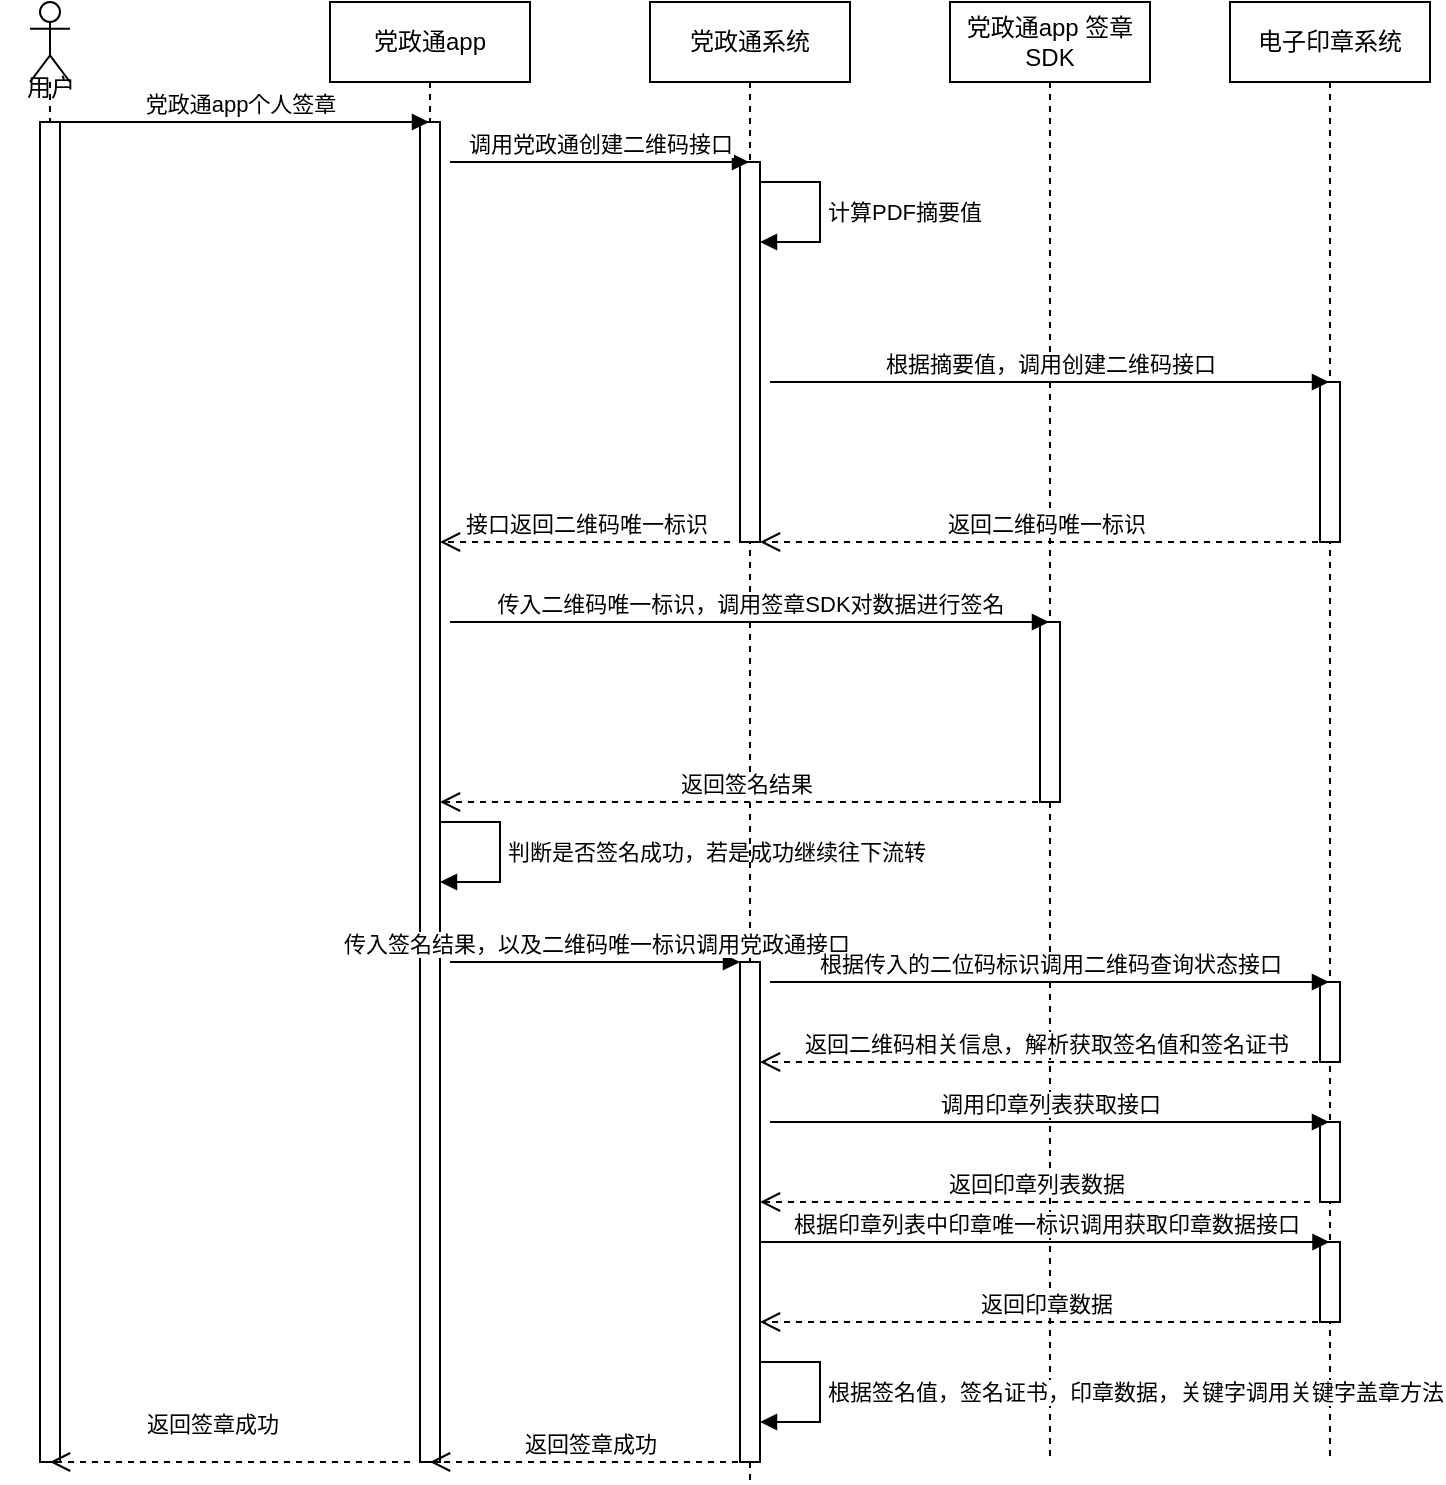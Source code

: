 <mxfile version="21.6.2" type="github">
  <diagram name="第 1 页" id="pVb3hqNp56i_6uYso-XV">
    <mxGraphModel dx="1434" dy="788" grid="1" gridSize="10" guides="1" tooltips="1" connect="1" arrows="1" fold="1" page="1" pageScale="1" pageWidth="827" pageHeight="1169" math="0" shadow="0">
      <root>
        <mxCell id="0" />
        <mxCell id="1" parent="0" />
        <mxCell id="MLS8xSfH1ZjcMcFxgSS3-7" value="党政通app" style="shape=umlLifeline;perimeter=lifelinePerimeter;whiteSpace=wrap;html=1;container=1;dropTarget=0;collapsible=0;recursiveResize=0;outlineConnect=0;portConstraint=eastwest;newEdgeStyle={&quot;edgeStyle&quot;:&quot;elbowEdgeStyle&quot;,&quot;elbow&quot;:&quot;vertical&quot;,&quot;curved&quot;:0,&quot;rounded&quot;:0};" parent="1" vertex="1">
          <mxGeometry x="240" y="230" width="100" height="730" as="geometry" />
        </mxCell>
        <mxCell id="MLS8xSfH1ZjcMcFxgSS3-24" value="" style="html=1;points=[];perimeter=orthogonalPerimeter;outlineConnect=0;targetShapes=umlLifeline;portConstraint=eastwest;newEdgeStyle={&quot;edgeStyle&quot;:&quot;elbowEdgeStyle&quot;,&quot;elbow&quot;:&quot;vertical&quot;,&quot;curved&quot;:0,&quot;rounded&quot;:0};" parent="MLS8xSfH1ZjcMcFxgSS3-7" vertex="1">
          <mxGeometry x="45" y="60" width="10" height="670" as="geometry" />
        </mxCell>
        <mxCell id="95MfZzoMsUfUYtKrwYVT-2" value="判断是否签名成功，若是成功继续往下流转" style="html=1;align=left;spacingLeft=2;endArrow=block;rounded=0;edgeStyle=orthogonalEdgeStyle;curved=0;rounded=0;" edge="1" target="MLS8xSfH1ZjcMcFxgSS3-24" parent="MLS8xSfH1ZjcMcFxgSS3-7">
          <mxGeometry relative="1" as="geometry">
            <mxPoint x="55" y="410" as="sourcePoint" />
            <Array as="points">
              <mxPoint x="85" y="410" />
              <mxPoint x="85" y="440" />
            </Array>
            <mxPoint x="60" y="440" as="targetPoint" />
          </mxGeometry>
        </mxCell>
        <mxCell id="MLS8xSfH1ZjcMcFxgSS3-8" value="党政通app 签章SDK" style="shape=umlLifeline;perimeter=lifelinePerimeter;whiteSpace=wrap;html=1;container=1;dropTarget=0;collapsible=0;recursiveResize=0;outlineConnect=0;portConstraint=eastwest;newEdgeStyle={&quot;edgeStyle&quot;:&quot;elbowEdgeStyle&quot;,&quot;elbow&quot;:&quot;vertical&quot;,&quot;curved&quot;:0,&quot;rounded&quot;:0};" parent="1" vertex="1">
          <mxGeometry x="550" y="230" width="100" height="730" as="geometry" />
        </mxCell>
        <mxCell id="MLS8xSfH1ZjcMcFxgSS3-64" value="" style="html=1;points=[];perimeter=orthogonalPerimeter;outlineConnect=0;targetShapes=umlLifeline;portConstraint=eastwest;newEdgeStyle={&quot;edgeStyle&quot;:&quot;elbowEdgeStyle&quot;,&quot;elbow&quot;:&quot;vertical&quot;,&quot;curved&quot;:0,&quot;rounded&quot;:0};" parent="MLS8xSfH1ZjcMcFxgSS3-8" vertex="1">
          <mxGeometry x="45" y="310" width="10" height="90" as="geometry" />
        </mxCell>
        <mxCell id="MLS8xSfH1ZjcMcFxgSS3-9" value="电子印章系统" style="shape=umlLifeline;perimeter=lifelinePerimeter;whiteSpace=wrap;html=1;container=1;dropTarget=0;collapsible=0;recursiveResize=0;outlineConnect=0;portConstraint=eastwest;newEdgeStyle={&quot;edgeStyle&quot;:&quot;elbowEdgeStyle&quot;,&quot;elbow&quot;:&quot;vertical&quot;,&quot;curved&quot;:0,&quot;rounded&quot;:0};" parent="1" vertex="1">
          <mxGeometry x="690" y="230" width="100" height="730" as="geometry" />
        </mxCell>
        <mxCell id="MLS8xSfH1ZjcMcFxgSS3-45" value="" style="html=1;points=[];perimeter=orthogonalPerimeter;outlineConnect=0;targetShapes=umlLifeline;portConstraint=eastwest;newEdgeStyle={&quot;edgeStyle&quot;:&quot;elbowEdgeStyle&quot;,&quot;elbow&quot;:&quot;vertical&quot;,&quot;curved&quot;:0,&quot;rounded&quot;:0};" parent="MLS8xSfH1ZjcMcFxgSS3-9" vertex="1">
          <mxGeometry x="45" y="190" width="10" height="80" as="geometry" />
        </mxCell>
        <mxCell id="MLS8xSfH1ZjcMcFxgSS3-70" value="" style="html=1;points=[];perimeter=orthogonalPerimeter;outlineConnect=0;targetShapes=umlLifeline;portConstraint=eastwest;newEdgeStyle={&quot;edgeStyle&quot;:&quot;elbowEdgeStyle&quot;,&quot;elbow&quot;:&quot;vertical&quot;,&quot;curved&quot;:0,&quot;rounded&quot;:0};" parent="MLS8xSfH1ZjcMcFxgSS3-9" vertex="1">
          <mxGeometry x="45" y="560" width="10" height="40" as="geometry" />
        </mxCell>
        <mxCell id="MLS8xSfH1ZjcMcFxgSS3-77" value="" style="html=1;points=[];perimeter=orthogonalPerimeter;outlineConnect=0;targetShapes=umlLifeline;portConstraint=eastwest;newEdgeStyle={&quot;edgeStyle&quot;:&quot;elbowEdgeStyle&quot;,&quot;elbow&quot;:&quot;vertical&quot;,&quot;curved&quot;:0,&quot;rounded&quot;:0};" parent="MLS8xSfH1ZjcMcFxgSS3-9" vertex="1">
          <mxGeometry x="45" y="620" width="10" height="40" as="geometry" />
        </mxCell>
        <mxCell id="95MfZzoMsUfUYtKrwYVT-3" value="" style="html=1;points=[];perimeter=orthogonalPerimeter;outlineConnect=0;targetShapes=umlLifeline;portConstraint=eastwest;newEdgeStyle={&quot;edgeStyle&quot;:&quot;elbowEdgeStyle&quot;,&quot;elbow&quot;:&quot;vertical&quot;,&quot;curved&quot;:0,&quot;rounded&quot;:0};" vertex="1" parent="MLS8xSfH1ZjcMcFxgSS3-9">
          <mxGeometry x="45" y="490" width="10" height="40" as="geometry" />
        </mxCell>
        <mxCell id="MLS8xSfH1ZjcMcFxgSS3-10" value="" style="shape=umlLifeline;perimeter=lifelinePerimeter;whiteSpace=wrap;html=1;container=1;dropTarget=0;collapsible=0;recursiveResize=0;outlineConnect=0;portConstraint=eastwest;newEdgeStyle={&quot;edgeStyle&quot;:&quot;elbowEdgeStyle&quot;,&quot;elbow&quot;:&quot;vertical&quot;,&quot;curved&quot;:0,&quot;rounded&quot;:0};participant=umlActor;" parent="1" vertex="1">
          <mxGeometry x="90" y="230" width="20" height="730" as="geometry" />
        </mxCell>
        <mxCell id="MLS8xSfH1ZjcMcFxgSS3-22" value="" style="html=1;points=[];perimeter=orthogonalPerimeter;outlineConnect=0;targetShapes=umlLifeline;portConstraint=eastwest;newEdgeStyle={&quot;edgeStyle&quot;:&quot;elbowEdgeStyle&quot;,&quot;elbow&quot;:&quot;vertical&quot;,&quot;curved&quot;:0,&quot;rounded&quot;:0};" parent="MLS8xSfH1ZjcMcFxgSS3-10" vertex="1">
          <mxGeometry x="5" y="60" width="10" height="670" as="geometry" />
        </mxCell>
        <mxCell id="MLS8xSfH1ZjcMcFxgSS3-16" value="党政通系统" style="shape=umlLifeline;perimeter=lifelinePerimeter;whiteSpace=wrap;html=1;container=1;dropTarget=0;collapsible=0;recursiveResize=0;outlineConnect=0;portConstraint=eastwest;newEdgeStyle={&quot;edgeStyle&quot;:&quot;elbowEdgeStyle&quot;,&quot;elbow&quot;:&quot;vertical&quot;,&quot;curved&quot;:0,&quot;rounded&quot;:0};" parent="1" vertex="1">
          <mxGeometry x="400" y="230" width="100" height="740" as="geometry" />
        </mxCell>
        <mxCell id="MLS8xSfH1ZjcMcFxgSS3-20" value="" style="html=1;points=[];perimeter=orthogonalPerimeter;outlineConnect=0;targetShapes=umlLifeline;portConstraint=eastwest;newEdgeStyle={&quot;edgeStyle&quot;:&quot;elbowEdgeStyle&quot;,&quot;elbow&quot;:&quot;vertical&quot;,&quot;curved&quot;:0,&quot;rounded&quot;:0};" parent="MLS8xSfH1ZjcMcFxgSS3-16" vertex="1">
          <mxGeometry x="45" y="80" width="10" height="190" as="geometry" />
        </mxCell>
        <mxCell id="MLS8xSfH1ZjcMcFxgSS3-63" value="计算PDF摘要值" style="html=1;align=left;spacingLeft=2;endArrow=block;rounded=0;edgeStyle=orthogonalEdgeStyle;curved=0;rounded=0;" parent="MLS8xSfH1ZjcMcFxgSS3-16" target="MLS8xSfH1ZjcMcFxgSS3-20" edge="1">
          <mxGeometry relative="1" as="geometry">
            <mxPoint x="55" y="90" as="sourcePoint" />
            <Array as="points">
              <mxPoint x="85" y="90" />
              <mxPoint x="85" y="120" />
            </Array>
            <mxPoint x="60" y="120" as="targetPoint" />
          </mxGeometry>
        </mxCell>
        <mxCell id="MLS8xSfH1ZjcMcFxgSS3-68" value="" style="html=1;points=[];perimeter=orthogonalPerimeter;outlineConnect=0;targetShapes=umlLifeline;portConstraint=eastwest;newEdgeStyle={&quot;edgeStyle&quot;:&quot;elbowEdgeStyle&quot;,&quot;elbow&quot;:&quot;vertical&quot;,&quot;curved&quot;:0,&quot;rounded&quot;:0};" parent="MLS8xSfH1ZjcMcFxgSS3-16" vertex="1">
          <mxGeometry x="45" y="480" width="10" height="250" as="geometry" />
        </mxCell>
        <mxCell id="MLS8xSfH1ZjcMcFxgSS3-84" value="根据签名值，签名证书，印章数据，关键字调用关键字盖章方法" style="html=1;align=left;spacingLeft=2;endArrow=block;rounded=0;edgeStyle=orthogonalEdgeStyle;curved=0;rounded=0;" parent="MLS8xSfH1ZjcMcFxgSS3-16" target="MLS8xSfH1ZjcMcFxgSS3-68" edge="1">
          <mxGeometry relative="1" as="geometry">
            <mxPoint x="55" y="680" as="sourcePoint" />
            <Array as="points">
              <mxPoint x="85" y="680" />
              <mxPoint x="85" y="710" />
            </Array>
            <mxPoint x="60" y="710" as="targetPoint" />
          </mxGeometry>
        </mxCell>
        <mxCell id="MLS8xSfH1ZjcMcFxgSS3-25" value="党政通app个人签章" style="html=1;verticalAlign=bottom;endArrow=block;edgeStyle=elbowEdgeStyle;elbow=vertical;curved=0;rounded=0;" parent="1" target="MLS8xSfH1ZjcMcFxgSS3-7" edge="1">
          <mxGeometry width="80" relative="1" as="geometry">
            <mxPoint x="100" y="290" as="sourcePoint" />
            <mxPoint x="180" y="290" as="targetPoint" />
          </mxGeometry>
        </mxCell>
        <mxCell id="MLS8xSfH1ZjcMcFxgSS3-34" value="调用党政通创建二维码接口" style="html=1;verticalAlign=bottom;endArrow=block;edgeStyle=elbowEdgeStyle;elbow=vertical;curved=0;rounded=0;" parent="1" target="MLS8xSfH1ZjcMcFxgSS3-16" edge="1">
          <mxGeometry width="80" relative="1" as="geometry">
            <mxPoint x="300" y="310" as="sourcePoint" />
            <mxPoint x="370" y="310" as="targetPoint" />
          </mxGeometry>
        </mxCell>
        <mxCell id="MLS8xSfH1ZjcMcFxgSS3-49" value="根据摘要值，调用创建二维码接口" style="html=1;verticalAlign=bottom;endArrow=block;edgeStyle=elbowEdgeStyle;elbow=vertical;curved=0;rounded=0;" parent="1" target="MLS8xSfH1ZjcMcFxgSS3-9" edge="1">
          <mxGeometry width="80" relative="1" as="geometry">
            <mxPoint x="460" y="420" as="sourcePoint" />
            <mxPoint x="540" y="420" as="targetPoint" />
          </mxGeometry>
        </mxCell>
        <mxCell id="MLS8xSfH1ZjcMcFxgSS3-50" value="返回二维码唯一标识" style="html=1;verticalAlign=bottom;endArrow=open;dashed=1;endSize=8;edgeStyle=elbowEdgeStyle;elbow=vertical;curved=0;rounded=0;" parent="1" target="MLS8xSfH1ZjcMcFxgSS3-20" edge="1">
          <mxGeometry relative="1" as="geometry">
            <mxPoint x="740" y="500" as="sourcePoint" />
            <mxPoint x="660" y="500" as="targetPoint" />
          </mxGeometry>
        </mxCell>
        <mxCell id="MLS8xSfH1ZjcMcFxgSS3-61" value="接口返回二维码唯一标识" style="html=1;verticalAlign=bottom;endArrow=open;dashed=1;endSize=8;edgeStyle=elbowEdgeStyle;elbow=vertical;curved=0;rounded=0;" parent="1" target="MLS8xSfH1ZjcMcFxgSS3-24" edge="1">
          <mxGeometry relative="1" as="geometry">
            <mxPoint x="440" y="500" as="sourcePoint" />
            <mxPoint x="360" y="500" as="targetPoint" />
          </mxGeometry>
        </mxCell>
        <mxCell id="MLS8xSfH1ZjcMcFxgSS3-66" value="传入二维码唯一标识，调用签章SDK对数据进行签名" style="html=1;verticalAlign=bottom;endArrow=block;edgeStyle=elbowEdgeStyle;elbow=vertical;curved=0;rounded=0;" parent="1" target="MLS8xSfH1ZjcMcFxgSS3-8" edge="1">
          <mxGeometry width="80" relative="1" as="geometry">
            <mxPoint x="300" y="540" as="sourcePoint" />
            <mxPoint x="380" y="540" as="targetPoint" />
          </mxGeometry>
        </mxCell>
        <mxCell id="MLS8xSfH1ZjcMcFxgSS3-67" value="返回签名结果" style="html=1;verticalAlign=bottom;endArrow=open;dashed=1;endSize=8;edgeStyle=elbowEdgeStyle;elbow=vertical;curved=0;rounded=0;" parent="1" target="MLS8xSfH1ZjcMcFxgSS3-24" edge="1">
          <mxGeometry relative="1" as="geometry">
            <mxPoint x="600" y="630" as="sourcePoint" />
            <mxPoint x="520" y="630" as="targetPoint" />
          </mxGeometry>
        </mxCell>
        <mxCell id="MLS8xSfH1ZjcMcFxgSS3-69" value="传入签名结果，以及二维码唯一标识调用党政通接口" style="html=1;verticalAlign=bottom;endArrow=block;edgeStyle=elbowEdgeStyle;elbow=vertical;curved=0;rounded=0;" parent="1" target="MLS8xSfH1ZjcMcFxgSS3-68" edge="1">
          <mxGeometry width="80" relative="1" as="geometry">
            <mxPoint x="300" y="710" as="sourcePoint" />
            <mxPoint x="439.5" y="710" as="targetPoint" />
          </mxGeometry>
        </mxCell>
        <mxCell id="MLS8xSfH1ZjcMcFxgSS3-71" value="调用印章列表获取接口" style="html=1;verticalAlign=bottom;endArrow=block;edgeStyle=elbowEdgeStyle;elbow=vertical;curved=0;rounded=0;" parent="1" edge="1">
          <mxGeometry width="80" relative="1" as="geometry">
            <mxPoint x="460" y="790" as="sourcePoint" />
            <mxPoint x="739.5" y="790" as="targetPoint" />
          </mxGeometry>
        </mxCell>
        <mxCell id="MLS8xSfH1ZjcMcFxgSS3-72" value="返回印章列表数据" style="html=1;verticalAlign=bottom;endArrow=open;dashed=1;endSize=8;edgeStyle=elbowEdgeStyle;elbow=vertical;curved=0;rounded=0;" parent="1" edge="1">
          <mxGeometry relative="1" as="geometry">
            <mxPoint x="730" y="830" as="sourcePoint" />
            <mxPoint x="455" y="830" as="targetPoint" />
          </mxGeometry>
        </mxCell>
        <mxCell id="MLS8xSfH1ZjcMcFxgSS3-78" value="根据印章列表中印章唯一标识调用获取印章数据接口" style="html=1;verticalAlign=bottom;endArrow=block;edgeStyle=elbowEdgeStyle;elbow=vertical;curved=0;rounded=0;" parent="1" edge="1" source="MLS8xSfH1ZjcMcFxgSS3-68">
          <mxGeometry width="80" relative="1" as="geometry">
            <mxPoint x="460.25" y="850" as="sourcePoint" />
            <mxPoint x="739.75" y="850" as="targetPoint" />
          </mxGeometry>
        </mxCell>
        <mxCell id="MLS8xSfH1ZjcMcFxgSS3-79" value="返回印章数据" style="html=1;verticalAlign=bottom;endArrow=open;dashed=1;endSize=8;edgeStyle=elbowEdgeStyle;elbow=vertical;curved=0;rounded=0;" parent="1" target="MLS8xSfH1ZjcMcFxgSS3-68" edge="1">
          <mxGeometry relative="1" as="geometry">
            <mxPoint x="740" y="890" as="sourcePoint" />
            <mxPoint x="660" y="890" as="targetPoint" />
          </mxGeometry>
        </mxCell>
        <mxCell id="MLS8xSfH1ZjcMcFxgSS3-85" value="返回签章成功" style="html=1;verticalAlign=bottom;endArrow=open;dashed=1;endSize=8;edgeStyle=elbowEdgeStyle;elbow=vertical;curved=0;rounded=0;" parent="1" edge="1">
          <mxGeometry relative="1" as="geometry">
            <mxPoint x="450" y="960" as="sourcePoint" />
            <mxPoint x="290" y="960" as="targetPoint" />
          </mxGeometry>
        </mxCell>
        <mxCell id="MLS8xSfH1ZjcMcFxgSS3-86" value="返回签章成功" style="html=1;verticalAlign=bottom;endArrow=open;dashed=1;endSize=8;edgeStyle=elbowEdgeStyle;elbow=vertical;curved=0;rounded=0;" parent="1" target="MLS8xSfH1ZjcMcFxgSS3-10" edge="1">
          <mxGeometry x="0.108" y="-10" relative="1" as="geometry">
            <mxPoint x="280" y="960" as="sourcePoint" />
            <mxPoint x="200" y="960" as="targetPoint" />
            <mxPoint as="offset" />
          </mxGeometry>
        </mxCell>
        <mxCell id="MLS8xSfH1ZjcMcFxgSS3-87" value="用户" style="text;html=1;align=center;verticalAlign=middle;resizable=0;points=[];autosize=1;strokeColor=none;fillColor=none;" parent="1" vertex="1">
          <mxGeometry x="75" y="258" width="50" height="30" as="geometry" />
        </mxCell>
        <mxCell id="95MfZzoMsUfUYtKrwYVT-4" value="根据传入的二位码标识调用二维码查询状态接口" style="html=1;verticalAlign=bottom;endArrow=block;edgeStyle=elbowEdgeStyle;elbow=vertical;curved=0;rounded=0;" edge="1" parent="1" target="MLS8xSfH1ZjcMcFxgSS3-9">
          <mxGeometry width="80" relative="1" as="geometry">
            <mxPoint x="460" y="720" as="sourcePoint" />
            <mxPoint x="540" y="720" as="targetPoint" />
          </mxGeometry>
        </mxCell>
        <mxCell id="95MfZzoMsUfUYtKrwYVT-5" value="返回二维码相关信息，解析获取签名值和签名证书" style="html=1;verticalAlign=bottom;endArrow=open;dashed=1;endSize=8;edgeStyle=elbowEdgeStyle;elbow=vertical;curved=0;rounded=0;" edge="1" parent="1" target="MLS8xSfH1ZjcMcFxgSS3-68">
          <mxGeometry relative="1" as="geometry">
            <mxPoint x="740" y="760" as="sourcePoint" />
            <mxPoint x="660" y="760" as="targetPoint" />
          </mxGeometry>
        </mxCell>
      </root>
    </mxGraphModel>
  </diagram>
</mxfile>

